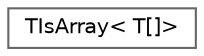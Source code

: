 digraph "Graphical Class Hierarchy"
{
 // INTERACTIVE_SVG=YES
 // LATEX_PDF_SIZE
  bgcolor="transparent";
  edge [fontname=Helvetica,fontsize=10,labelfontname=Helvetica,labelfontsize=10];
  node [fontname=Helvetica,fontsize=10,shape=box,height=0.2,width=0.4];
  rankdir="LR";
  Node0 [id="Node000000",label="TIsArray\< T[]\>",height=0.2,width=0.4,color="grey40", fillcolor="white", style="filled",URL="$da/dc5/structTIsArray_3_01T_0f_0e_4.html",tooltip=" "];
}
